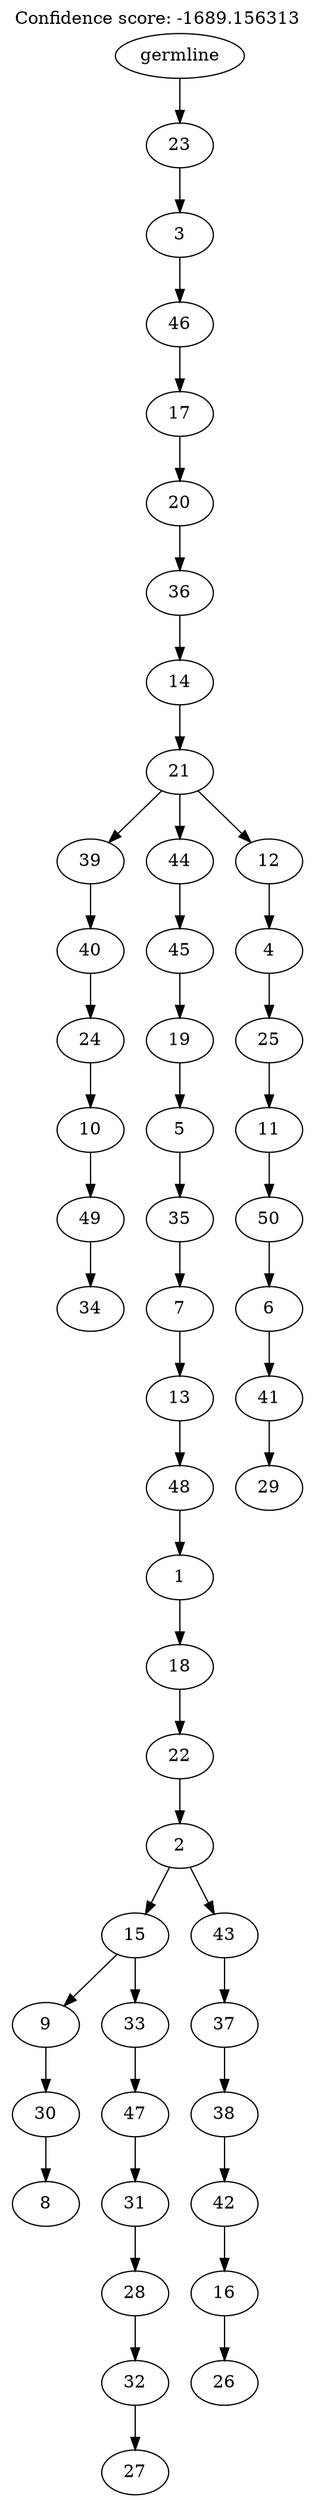 digraph g {
	"49" -> "50";
	"50" [label="34"];
	"48" -> "49";
	"49" [label="49"];
	"47" -> "48";
	"48" [label="10"];
	"46" -> "47";
	"47" [label="24"];
	"45" -> "46";
	"46" [label="40"];
	"43" -> "44";
	"44" [label="8"];
	"42" -> "43";
	"43" [label="30"];
	"40" -> "41";
	"41" [label="27"];
	"39" -> "40";
	"40" [label="32"];
	"38" -> "39";
	"39" [label="28"];
	"37" -> "38";
	"38" [label="31"];
	"36" -> "37";
	"37" [label="47"];
	"35" -> "36";
	"36" [label="33"];
	"35" -> "42";
	"42" [label="9"];
	"33" -> "34";
	"34" [label="26"];
	"32" -> "33";
	"33" [label="16"];
	"31" -> "32";
	"32" [label="42"];
	"30" -> "31";
	"31" [label="38"];
	"29" -> "30";
	"30" [label="37"];
	"28" -> "29";
	"29" [label="43"];
	"28" -> "35";
	"35" [label="15"];
	"27" -> "28";
	"28" [label="2"];
	"26" -> "27";
	"27" [label="22"];
	"25" -> "26";
	"26" [label="18"];
	"24" -> "25";
	"25" [label="1"];
	"23" -> "24";
	"24" [label="48"];
	"22" -> "23";
	"23" [label="13"];
	"21" -> "22";
	"22" [label="7"];
	"20" -> "21";
	"21" [label="35"];
	"19" -> "20";
	"20" [label="5"];
	"18" -> "19";
	"19" [label="19"];
	"17" -> "18";
	"18" [label="45"];
	"15" -> "16";
	"16" [label="29"];
	"14" -> "15";
	"15" [label="41"];
	"13" -> "14";
	"14" [label="6"];
	"12" -> "13";
	"13" [label="50"];
	"11" -> "12";
	"12" [label="11"];
	"10" -> "11";
	"11" [label="25"];
	"9" -> "10";
	"10" [label="4"];
	"8" -> "9";
	"9" [label="12"];
	"8" -> "17";
	"17" [label="44"];
	"8" -> "45";
	"45" [label="39"];
	"7" -> "8";
	"8" [label="21"];
	"6" -> "7";
	"7" [label="14"];
	"5" -> "6";
	"6" [label="36"];
	"4" -> "5";
	"5" [label="20"];
	"3" -> "4";
	"4" [label="17"];
	"2" -> "3";
	"3" [label="46"];
	"1" -> "2";
	"2" [label="3"];
	"0" -> "1";
	"1" [label="23"];
	"0" [label="germline"];
	labelloc="t";
	label="Confidence score: -1689.156313";
}
